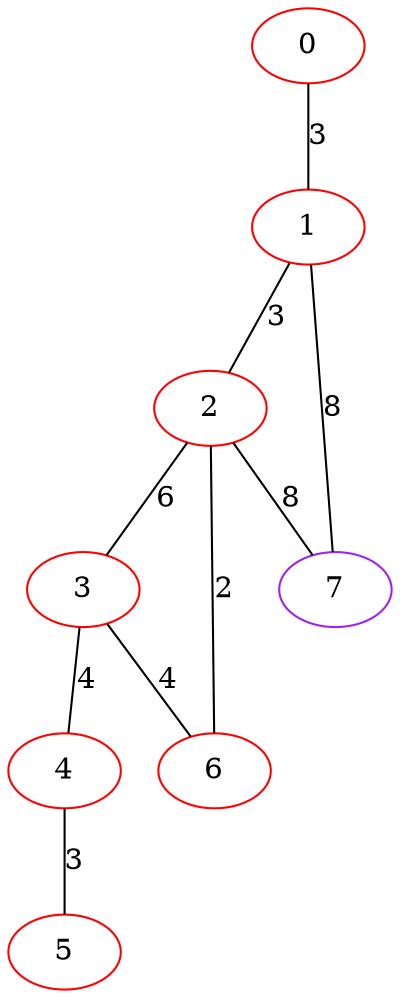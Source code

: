graph "" {
0 [color=red, weight=1];
1 [color=red, weight=1];
2 [color=red, weight=1];
3 [color=red, weight=1];
4 [color=red, weight=1];
5 [color=red, weight=1];
6 [color=red, weight=1];
7 [color=purple, weight=4];
0 -- 1  [key=0, label=3];
1 -- 2  [key=0, label=3];
1 -- 7  [key=0, label=8];
2 -- 3  [key=0, label=6];
2 -- 6  [key=0, label=2];
2 -- 7  [key=0, label=8];
3 -- 4  [key=0, label=4];
3 -- 6  [key=0, label=4];
4 -- 5  [key=0, label=3];
}
